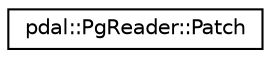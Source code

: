 digraph "Graphical Class Hierarchy"
{
  edge [fontname="Helvetica",fontsize="10",labelfontname="Helvetica",labelfontsize="10"];
  node [fontname="Helvetica",fontsize="10",shape=record];
  rankdir="LR";
  Node1 [label="pdal::PgReader::Patch",height=0.2,width=0.4,color="black", fillcolor="white", style="filled",URL="$classpdal_1_1PgReader_1_1Patch.html"];
}

